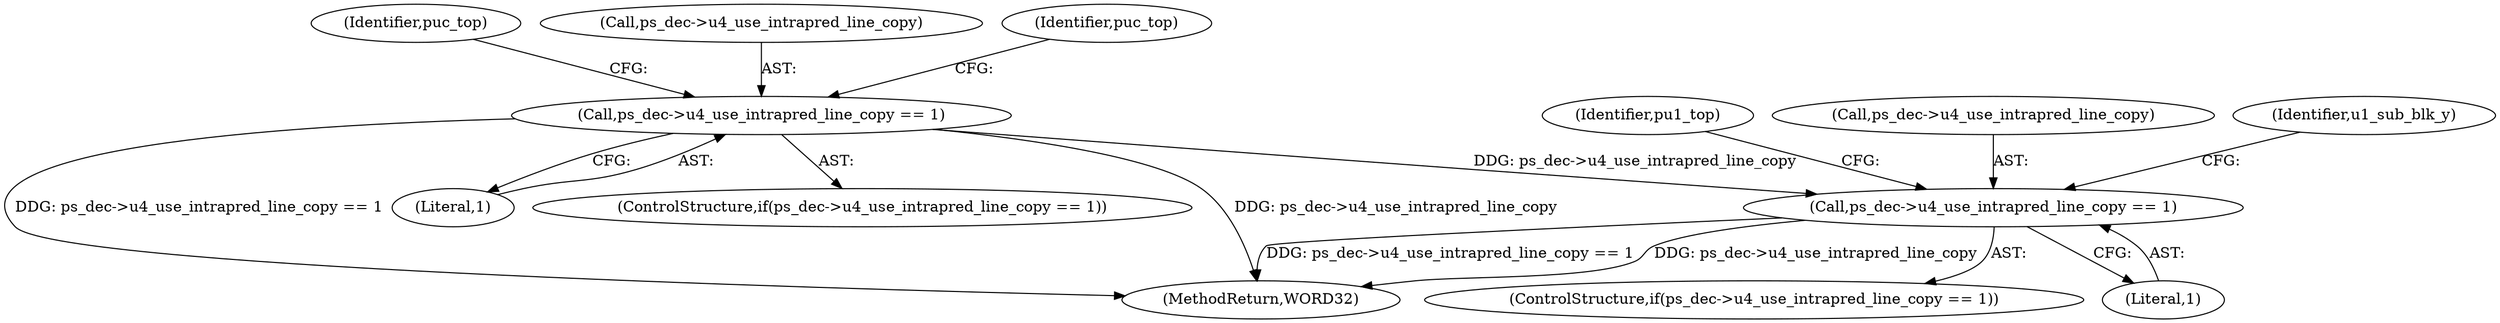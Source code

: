 digraph "0_Android_a583270e1c96d307469c83dc42bd3c5f1b9ef63f@API" {
"1001457" [label="(Call,ps_dec->u4_use_intrapred_line_copy == 1)"];
"1000621" [label="(Call,ps_dec->u4_use_intrapred_line_copy == 1)"];
"1000621" [label="(Call,ps_dec->u4_use_intrapred_line_copy == 1)"];
"1000620" [label="(ControlStructure,if(ps_dec->u4_use_intrapred_line_copy == 1))"];
"1001461" [label="(Literal,1)"];
"1001457" [label="(Call,ps_dec->u4_use_intrapred_line_copy == 1)"];
"1000628" [label="(Identifier,puc_top)"];
"1003254" [label="(MethodReturn,WORD32)"];
"1001481" [label="(Identifier,pu1_top)"];
"1000625" [label="(Literal,1)"];
"1001458" [label="(Call,ps_dec->u4_use_intrapred_line_copy)"];
"1001464" [label="(Identifier,u1_sub_blk_y)"];
"1000622" [label="(Call,ps_dec->u4_use_intrapred_line_copy)"];
"1001456" [label="(ControlStructure,if(ps_dec->u4_use_intrapred_line_copy == 1))"];
"1000654" [label="(Identifier,puc_top)"];
"1001457" -> "1001456"  [label="AST: "];
"1001457" -> "1001461"  [label="CFG: "];
"1001458" -> "1001457"  [label="AST: "];
"1001461" -> "1001457"  [label="AST: "];
"1001464" -> "1001457"  [label="CFG: "];
"1001481" -> "1001457"  [label="CFG: "];
"1001457" -> "1003254"  [label="DDG: ps_dec->u4_use_intrapred_line_copy == 1"];
"1001457" -> "1003254"  [label="DDG: ps_dec->u4_use_intrapred_line_copy"];
"1000621" -> "1001457"  [label="DDG: ps_dec->u4_use_intrapred_line_copy"];
"1000621" -> "1000620"  [label="AST: "];
"1000621" -> "1000625"  [label="CFG: "];
"1000622" -> "1000621"  [label="AST: "];
"1000625" -> "1000621"  [label="AST: "];
"1000628" -> "1000621"  [label="CFG: "];
"1000654" -> "1000621"  [label="CFG: "];
"1000621" -> "1003254"  [label="DDG: ps_dec->u4_use_intrapred_line_copy"];
"1000621" -> "1003254"  [label="DDG: ps_dec->u4_use_intrapred_line_copy == 1"];
}
